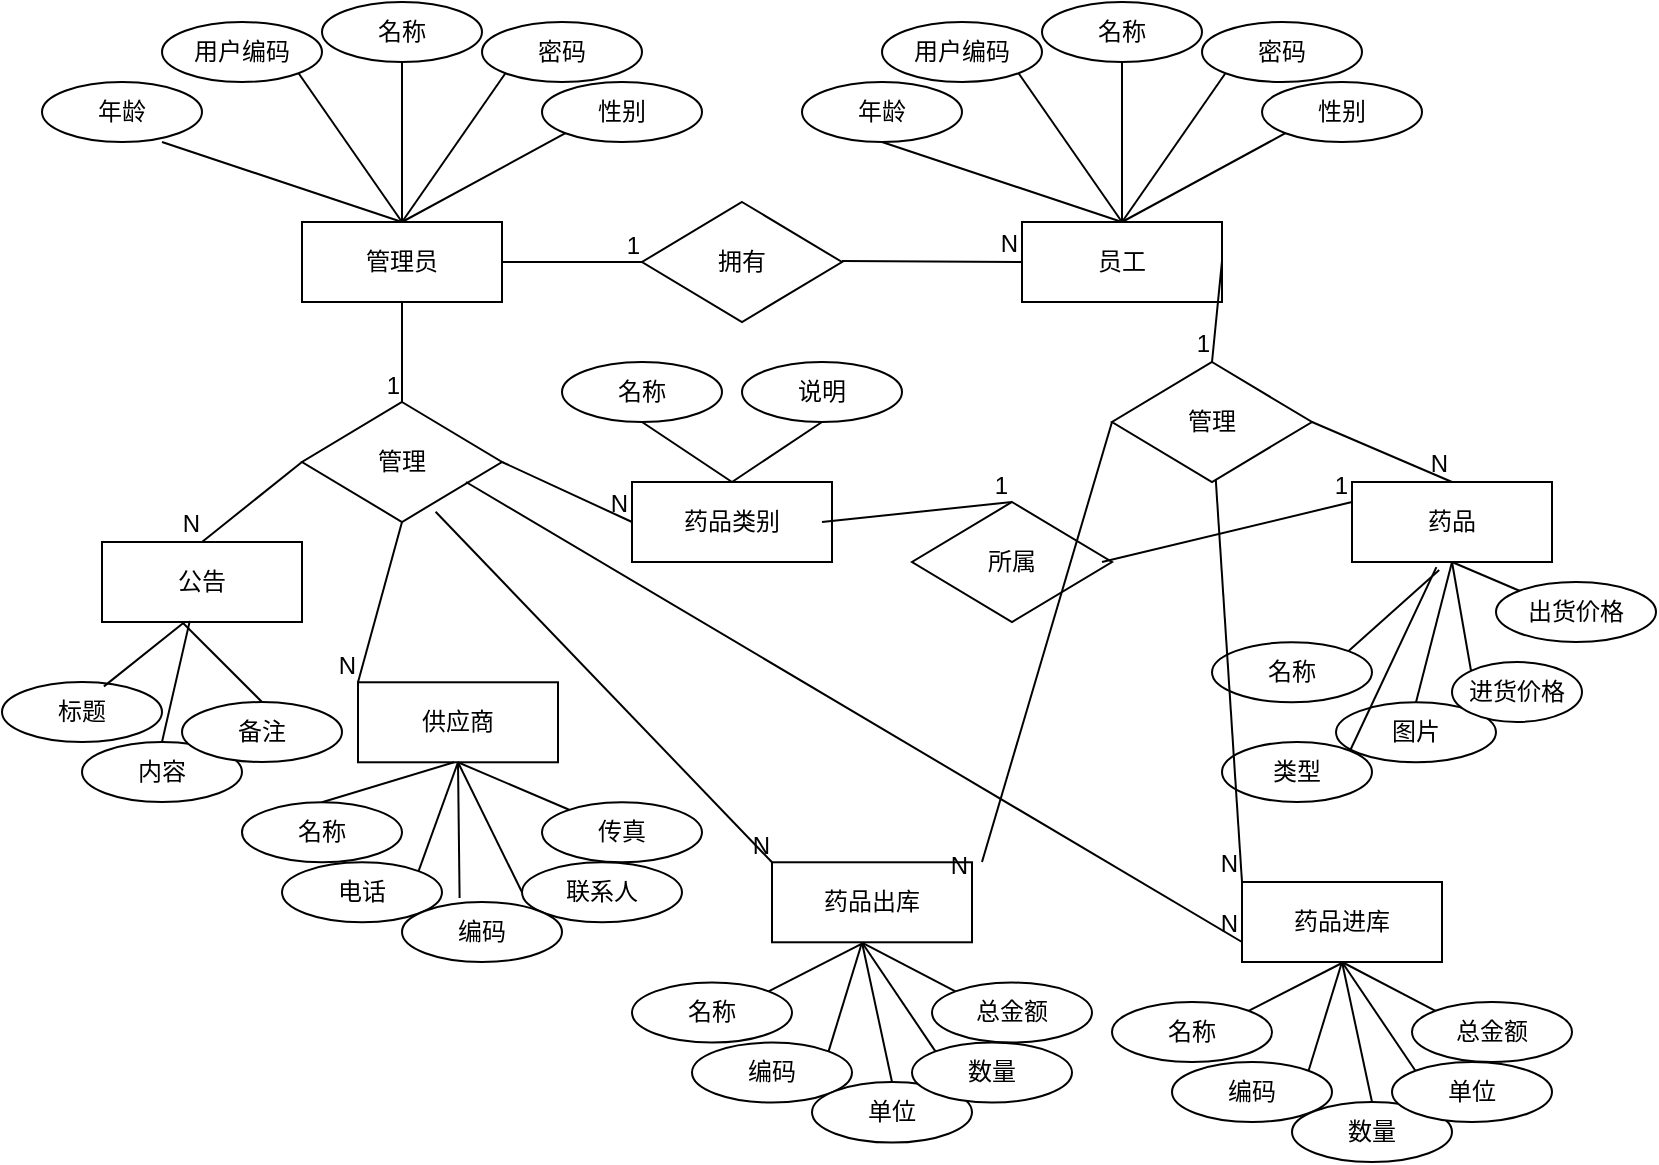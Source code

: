 <mxfile version="24.4.15" type="github">
  <diagram name="第 1 页" id="9ri6KTRYd-GfSEm5Z-P-">
    <mxGraphModel dx="860" dy="379" grid="1" gridSize="10" guides="1" tooltips="1" connect="1" arrows="1" fold="1" page="1" pageScale="1" pageWidth="827" pageHeight="1169" math="0" shadow="0">
      <root>
        <mxCell id="0" />
        <mxCell id="1" parent="0" />
        <mxCell id="kpqCJwKtZSiobrVSdarv-1" value="管理员" style="whiteSpace=wrap;html=1;align=center;" vertex="1" parent="1">
          <mxGeometry x="150" y="130" width="100" height="40" as="geometry" />
        </mxCell>
        <mxCell id="kpqCJwKtZSiobrVSdarv-2" value="用户编码" style="ellipse;whiteSpace=wrap;html=1;align=center;" vertex="1" parent="1">
          <mxGeometry x="80" y="30" width="80" height="30" as="geometry" />
        </mxCell>
        <mxCell id="kpqCJwKtZSiobrVSdarv-3" value="名称" style="ellipse;whiteSpace=wrap;html=1;align=center;" vertex="1" parent="1">
          <mxGeometry x="160" y="20" width="80" height="30" as="geometry" />
        </mxCell>
        <mxCell id="kpqCJwKtZSiobrVSdarv-4" value="密码" style="ellipse;whiteSpace=wrap;html=1;align=center;" vertex="1" parent="1">
          <mxGeometry x="240" y="30" width="80" height="30" as="geometry" />
        </mxCell>
        <mxCell id="kpqCJwKtZSiobrVSdarv-5" value="年龄" style="ellipse;whiteSpace=wrap;html=1;align=center;" vertex="1" parent="1">
          <mxGeometry x="20" y="60" width="80" height="30" as="geometry" />
        </mxCell>
        <mxCell id="kpqCJwKtZSiobrVSdarv-6" value="性别" style="ellipse;whiteSpace=wrap;html=1;align=center;" vertex="1" parent="1">
          <mxGeometry x="270" y="60" width="80" height="30" as="geometry" />
        </mxCell>
        <mxCell id="kpqCJwKtZSiobrVSdarv-10" value="" style="endArrow=none;html=1;rounded=0;exitX=0.5;exitY=1;exitDx=0;exitDy=0;entryX=0.5;entryY=0;entryDx=0;entryDy=0;" edge="1" parent="1" target="kpqCJwKtZSiobrVSdarv-1">
          <mxGeometry relative="1" as="geometry">
            <mxPoint x="80" y="90" as="sourcePoint" />
            <mxPoint x="200" y="190" as="targetPoint" />
          </mxGeometry>
        </mxCell>
        <mxCell id="kpqCJwKtZSiobrVSdarv-11" value="" style="endArrow=none;html=1;rounded=0;exitX=1;exitY=1;exitDx=0;exitDy=0;" edge="1" parent="1" source="kpqCJwKtZSiobrVSdarv-2">
          <mxGeometry relative="1" as="geometry">
            <mxPoint x="90" y="100" as="sourcePoint" />
            <mxPoint x="200" y="130" as="targetPoint" />
          </mxGeometry>
        </mxCell>
        <mxCell id="kpqCJwKtZSiobrVSdarv-12" value="" style="endArrow=none;html=1;rounded=0;exitX=0.5;exitY=1;exitDx=0;exitDy=0;entryX=0.5;entryY=0;entryDx=0;entryDy=0;" edge="1" parent="1" source="kpqCJwKtZSiobrVSdarv-3" target="kpqCJwKtZSiobrVSdarv-1">
          <mxGeometry relative="1" as="geometry">
            <mxPoint x="100" y="110" as="sourcePoint" />
            <mxPoint x="220" y="150" as="targetPoint" />
          </mxGeometry>
        </mxCell>
        <mxCell id="kpqCJwKtZSiobrVSdarv-13" value="" style="endArrow=none;html=1;rounded=0;exitX=0;exitY=1;exitDx=0;exitDy=0;" edge="1" parent="1" source="kpqCJwKtZSiobrVSdarv-4">
          <mxGeometry relative="1" as="geometry">
            <mxPoint x="210" y="60" as="sourcePoint" />
            <mxPoint x="200" y="130" as="targetPoint" />
          </mxGeometry>
        </mxCell>
        <mxCell id="kpqCJwKtZSiobrVSdarv-14" value="" style="endArrow=none;html=1;rounded=0;exitX=0;exitY=1;exitDx=0;exitDy=0;entryX=0.5;entryY=0;entryDx=0;entryDy=0;" edge="1" parent="1" source="kpqCJwKtZSiobrVSdarv-6" target="kpqCJwKtZSiobrVSdarv-1">
          <mxGeometry relative="1" as="geometry">
            <mxPoint x="220" y="70" as="sourcePoint" />
            <mxPoint x="220" y="150" as="targetPoint" />
          </mxGeometry>
        </mxCell>
        <mxCell id="kpqCJwKtZSiobrVSdarv-15" value="员工" style="whiteSpace=wrap;html=1;align=center;" vertex="1" parent="1">
          <mxGeometry x="510" y="130" width="100" height="40" as="geometry" />
        </mxCell>
        <mxCell id="kpqCJwKtZSiobrVSdarv-16" value="用户编码" style="ellipse;whiteSpace=wrap;html=1;align=center;" vertex="1" parent="1">
          <mxGeometry x="440" y="30" width="80" height="30" as="geometry" />
        </mxCell>
        <mxCell id="kpqCJwKtZSiobrVSdarv-17" value="名称" style="ellipse;whiteSpace=wrap;html=1;align=center;" vertex="1" parent="1">
          <mxGeometry x="520" y="20" width="80" height="30" as="geometry" />
        </mxCell>
        <mxCell id="kpqCJwKtZSiobrVSdarv-18" value="密码" style="ellipse;whiteSpace=wrap;html=1;align=center;" vertex="1" parent="1">
          <mxGeometry x="600" y="30" width="80" height="30" as="geometry" />
        </mxCell>
        <mxCell id="kpqCJwKtZSiobrVSdarv-19" value="年龄" style="ellipse;whiteSpace=wrap;html=1;align=center;" vertex="1" parent="1">
          <mxGeometry x="400" y="60" width="80" height="30" as="geometry" />
        </mxCell>
        <mxCell id="kpqCJwKtZSiobrVSdarv-20" value="性别" style="ellipse;whiteSpace=wrap;html=1;align=center;" vertex="1" parent="1">
          <mxGeometry x="630" y="60" width="80" height="30" as="geometry" />
        </mxCell>
        <mxCell id="kpqCJwKtZSiobrVSdarv-21" value="" style="endArrow=none;html=1;rounded=0;exitX=0.5;exitY=1;exitDx=0;exitDy=0;entryX=0.5;entryY=0;entryDx=0;entryDy=0;" edge="1" parent="1" source="kpqCJwKtZSiobrVSdarv-19" target="kpqCJwKtZSiobrVSdarv-15">
          <mxGeometry relative="1" as="geometry">
            <mxPoint x="400" y="190" as="sourcePoint" />
            <mxPoint x="560" y="190" as="targetPoint" />
          </mxGeometry>
        </mxCell>
        <mxCell id="kpqCJwKtZSiobrVSdarv-22" value="" style="endArrow=none;html=1;rounded=0;exitX=1;exitY=1;exitDx=0;exitDy=0;" edge="1" parent="1" source="kpqCJwKtZSiobrVSdarv-16">
          <mxGeometry relative="1" as="geometry">
            <mxPoint x="450" y="100" as="sourcePoint" />
            <mxPoint x="560" y="130" as="targetPoint" />
          </mxGeometry>
        </mxCell>
        <mxCell id="kpqCJwKtZSiobrVSdarv-23" value="" style="endArrow=none;html=1;rounded=0;exitX=0.5;exitY=1;exitDx=0;exitDy=0;entryX=0.5;entryY=0;entryDx=0;entryDy=0;" edge="1" parent="1" source="kpqCJwKtZSiobrVSdarv-17" target="kpqCJwKtZSiobrVSdarv-15">
          <mxGeometry relative="1" as="geometry">
            <mxPoint x="460" y="110" as="sourcePoint" />
            <mxPoint x="580" y="150" as="targetPoint" />
          </mxGeometry>
        </mxCell>
        <mxCell id="kpqCJwKtZSiobrVSdarv-24" value="" style="endArrow=none;html=1;rounded=0;exitX=0;exitY=1;exitDx=0;exitDy=0;" edge="1" parent="1" source="kpqCJwKtZSiobrVSdarv-18">
          <mxGeometry relative="1" as="geometry">
            <mxPoint x="570" y="60" as="sourcePoint" />
            <mxPoint x="560" y="130" as="targetPoint" />
          </mxGeometry>
        </mxCell>
        <mxCell id="kpqCJwKtZSiobrVSdarv-25" value="" style="endArrow=none;html=1;rounded=0;exitX=0;exitY=1;exitDx=0;exitDy=0;entryX=0.5;entryY=0;entryDx=0;entryDy=0;" edge="1" parent="1" source="kpqCJwKtZSiobrVSdarv-20" target="kpqCJwKtZSiobrVSdarv-15">
          <mxGeometry relative="1" as="geometry">
            <mxPoint x="580" y="70" as="sourcePoint" />
            <mxPoint x="580" y="150" as="targetPoint" />
          </mxGeometry>
        </mxCell>
        <mxCell id="kpqCJwKtZSiobrVSdarv-26" value="药品" style="whiteSpace=wrap;html=1;align=center;" vertex="1" parent="1">
          <mxGeometry x="675" y="260" width="100" height="40" as="geometry" />
        </mxCell>
        <mxCell id="kpqCJwKtZSiobrVSdarv-27" value="类型" style="ellipse;whiteSpace=wrap;html=1;align=center;" vertex="1" parent="1">
          <mxGeometry x="610" y="390" width="75" height="30" as="geometry" />
        </mxCell>
        <mxCell id="kpqCJwKtZSiobrVSdarv-28" value="图片" style="ellipse;whiteSpace=wrap;html=1;align=center;" vertex="1" parent="1">
          <mxGeometry x="667" y="370.14" width="80" height="30" as="geometry" />
        </mxCell>
        <mxCell id="kpqCJwKtZSiobrVSdarv-29" value="进货价格" style="ellipse;whiteSpace=wrap;html=1;align=center;" vertex="1" parent="1">
          <mxGeometry x="725" y="350" width="65" height="30" as="geometry" />
        </mxCell>
        <mxCell id="kpqCJwKtZSiobrVSdarv-30" value="名称" style="ellipse;whiteSpace=wrap;html=1;align=center;" vertex="1" parent="1">
          <mxGeometry x="605" y="340.14" width="80" height="30" as="geometry" />
        </mxCell>
        <mxCell id="kpqCJwKtZSiobrVSdarv-31" value="出货价格" style="ellipse;whiteSpace=wrap;html=1;align=center;" vertex="1" parent="1">
          <mxGeometry x="747" y="310" width="80" height="30" as="geometry" />
        </mxCell>
        <mxCell id="kpqCJwKtZSiobrVSdarv-37" value="药品类别" style="whiteSpace=wrap;html=1;align=center;" vertex="1" parent="1">
          <mxGeometry x="315" y="260" width="100" height="40" as="geometry" />
        </mxCell>
        <mxCell id="kpqCJwKtZSiobrVSdarv-38" value="说明" style="ellipse;whiteSpace=wrap;html=1;align=center;" vertex="1" parent="1">
          <mxGeometry x="370" y="200" width="80" height="30" as="geometry" />
        </mxCell>
        <mxCell id="kpqCJwKtZSiobrVSdarv-41" value="名称" style="ellipse;whiteSpace=wrap;html=1;align=center;" vertex="1" parent="1">
          <mxGeometry x="280" y="200" width="80" height="30" as="geometry" />
        </mxCell>
        <mxCell id="kpqCJwKtZSiobrVSdarv-43" value="" style="endArrow=none;html=1;rounded=0;exitX=0.5;exitY=1;exitDx=0;exitDy=0;entryX=0.5;entryY=0;entryDx=0;entryDy=0;" edge="1" parent="1" source="kpqCJwKtZSiobrVSdarv-41" target="kpqCJwKtZSiobrVSdarv-37">
          <mxGeometry relative="1" as="geometry">
            <mxPoint x="205" y="320" as="sourcePoint" />
            <mxPoint x="365" y="320" as="targetPoint" />
          </mxGeometry>
        </mxCell>
        <mxCell id="kpqCJwKtZSiobrVSdarv-44" value="" style="endArrow=none;html=1;rounded=0;exitX=0.5;exitY=1;exitDx=0;exitDy=0;" edge="1" parent="1" source="kpqCJwKtZSiobrVSdarv-38">
          <mxGeometry relative="1" as="geometry">
            <mxPoint x="255" y="230" as="sourcePoint" />
            <mxPoint x="365" y="260" as="targetPoint" />
          </mxGeometry>
        </mxCell>
        <mxCell id="kpqCJwKtZSiobrVSdarv-48" value="供应商" style="whiteSpace=wrap;html=1;align=center;" vertex="1" parent="1">
          <mxGeometry x="178" y="360.14" width="100" height="40" as="geometry" />
        </mxCell>
        <mxCell id="kpqCJwKtZSiobrVSdarv-49" value="名称" style="ellipse;whiteSpace=wrap;html=1;align=center;" vertex="1" parent="1">
          <mxGeometry x="120" y="420.14" width="80" height="30" as="geometry" />
        </mxCell>
        <mxCell id="kpqCJwKtZSiobrVSdarv-50" value="电话" style="ellipse;whiteSpace=wrap;html=1;align=center;" vertex="1" parent="1">
          <mxGeometry x="140" y="450.14" width="80" height="30" as="geometry" />
        </mxCell>
        <mxCell id="kpqCJwKtZSiobrVSdarv-51" value="联系人" style="ellipse;whiteSpace=wrap;html=1;align=center;" vertex="1" parent="1">
          <mxGeometry x="260" y="450.14" width="80" height="30" as="geometry" />
        </mxCell>
        <mxCell id="kpqCJwKtZSiobrVSdarv-52" value="编码" style="ellipse;whiteSpace=wrap;html=1;align=center;" vertex="1" parent="1">
          <mxGeometry x="200" y="470" width="80" height="30" as="geometry" />
        </mxCell>
        <mxCell id="kpqCJwKtZSiobrVSdarv-53" value="传真" style="ellipse;whiteSpace=wrap;html=1;align=center;" vertex="1" parent="1">
          <mxGeometry x="270" y="420.14" width="80" height="30" as="geometry" />
        </mxCell>
        <mxCell id="kpqCJwKtZSiobrVSdarv-59" value="公告" style="whiteSpace=wrap;html=1;align=center;" vertex="1" parent="1">
          <mxGeometry x="50" y="290" width="100" height="40" as="geometry" />
        </mxCell>
        <mxCell id="kpqCJwKtZSiobrVSdarv-60" value="标题" style="ellipse;whiteSpace=wrap;html=1;align=center;" vertex="1" parent="1">
          <mxGeometry y="360" width="80" height="30" as="geometry" />
        </mxCell>
        <mxCell id="kpqCJwKtZSiobrVSdarv-61" value="内容" style="ellipse;whiteSpace=wrap;html=1;align=center;" vertex="1" parent="1">
          <mxGeometry x="40" y="390" width="80" height="30" as="geometry" />
        </mxCell>
        <mxCell id="kpqCJwKtZSiobrVSdarv-62" value="备注" style="ellipse;whiteSpace=wrap;html=1;align=center;" vertex="1" parent="1">
          <mxGeometry x="90" y="370" width="80" height="30" as="geometry" />
        </mxCell>
        <mxCell id="kpqCJwKtZSiobrVSdarv-69" value="拥有" style="shape=rhombus;perimeter=rhombusPerimeter;whiteSpace=wrap;html=1;align=center;" vertex="1" parent="1">
          <mxGeometry x="320" y="120" width="100" height="60" as="geometry" />
        </mxCell>
        <mxCell id="kpqCJwKtZSiobrVSdarv-73" value="" style="endArrow=none;html=1;rounded=0;" edge="1" parent="1">
          <mxGeometry relative="1" as="geometry">
            <mxPoint x="250" y="150" as="sourcePoint" />
            <mxPoint x="320" y="150" as="targetPoint" />
          </mxGeometry>
        </mxCell>
        <mxCell id="kpqCJwKtZSiobrVSdarv-74" value="1" style="resizable=0;html=1;whiteSpace=wrap;align=right;verticalAlign=bottom;" connectable="0" vertex="1" parent="kpqCJwKtZSiobrVSdarv-73">
          <mxGeometry x="1" relative="1" as="geometry" />
        </mxCell>
        <mxCell id="kpqCJwKtZSiobrVSdarv-75" value="" style="endArrow=none;html=1;rounded=0;entryX=0;entryY=0.5;entryDx=0;entryDy=0;" edge="1" parent="1" target="kpqCJwKtZSiobrVSdarv-15">
          <mxGeometry relative="1" as="geometry">
            <mxPoint x="420" y="149.55" as="sourcePoint" />
            <mxPoint x="580" y="149.55" as="targetPoint" />
          </mxGeometry>
        </mxCell>
        <mxCell id="kpqCJwKtZSiobrVSdarv-76" value="N" style="resizable=0;html=1;whiteSpace=wrap;align=right;verticalAlign=bottom;" connectable="0" vertex="1" parent="kpqCJwKtZSiobrVSdarv-75">
          <mxGeometry x="1" relative="1" as="geometry" />
        </mxCell>
        <mxCell id="kpqCJwKtZSiobrVSdarv-77" value="管理" style="shape=rhombus;perimeter=rhombusPerimeter;whiteSpace=wrap;html=1;align=center;" vertex="1" parent="1">
          <mxGeometry x="150" y="220" width="100" height="60" as="geometry" />
        </mxCell>
        <mxCell id="kpqCJwKtZSiobrVSdarv-80" value="" style="endArrow=none;html=1;rounded=0;entryX=0.5;entryY=0;entryDx=0;entryDy=0;exitX=0.5;exitY=1;exitDx=0;exitDy=0;" edge="1" parent="1" source="kpqCJwKtZSiobrVSdarv-1" target="kpqCJwKtZSiobrVSdarv-77">
          <mxGeometry relative="1" as="geometry">
            <mxPoint x="30" y="190" as="sourcePoint" />
            <mxPoint x="190" y="190" as="targetPoint" />
          </mxGeometry>
        </mxCell>
        <mxCell id="kpqCJwKtZSiobrVSdarv-81" value="1" style="resizable=0;html=1;whiteSpace=wrap;align=right;verticalAlign=bottom;" connectable="0" vertex="1" parent="kpqCJwKtZSiobrVSdarv-80">
          <mxGeometry x="1" relative="1" as="geometry" />
        </mxCell>
        <mxCell id="kpqCJwKtZSiobrVSdarv-82" value="" style="endArrow=none;html=1;rounded=0;entryX=0;entryY=0.5;entryDx=0;entryDy=0;" edge="1" parent="1" target="kpqCJwKtZSiobrVSdarv-37">
          <mxGeometry relative="1" as="geometry">
            <mxPoint x="250" y="250" as="sourcePoint" />
            <mxPoint x="410" y="250" as="targetPoint" />
          </mxGeometry>
        </mxCell>
        <mxCell id="kpqCJwKtZSiobrVSdarv-83" value="N" style="resizable=0;html=1;whiteSpace=wrap;align=right;verticalAlign=bottom;" connectable="0" vertex="1" parent="kpqCJwKtZSiobrVSdarv-82">
          <mxGeometry x="1" relative="1" as="geometry" />
        </mxCell>
        <mxCell id="kpqCJwKtZSiobrVSdarv-84" value="" style="endArrow=none;html=1;rounded=0;exitX=0;exitY=1;exitDx=0;exitDy=0;entryX=0.637;entryY=0.073;entryDx=0;entryDy=0;entryPerimeter=0;" edge="1" parent="1" target="kpqCJwKtZSiobrVSdarv-60">
          <mxGeometry relative="1" as="geometry">
            <mxPoint x="91.284" y="330.002" as="sourcePoint" />
            <mxPoint x="60" y="350" as="targetPoint" />
          </mxGeometry>
        </mxCell>
        <mxCell id="kpqCJwKtZSiobrVSdarv-85" value="" style="endArrow=none;html=1;rounded=0;exitX=0.439;exitY=0.986;exitDx=0;exitDy=0;entryX=0.5;entryY=0;entryDx=0;entryDy=0;exitPerimeter=0;" edge="1" parent="1" source="kpqCJwKtZSiobrVSdarv-59" target="kpqCJwKtZSiobrVSdarv-61">
          <mxGeometry relative="1" as="geometry">
            <mxPoint x="101.284" y="340.002" as="sourcePoint" />
            <mxPoint x="61" y="372" as="targetPoint" />
          </mxGeometry>
        </mxCell>
        <mxCell id="kpqCJwKtZSiobrVSdarv-86" value="" style="endArrow=none;html=1;rounded=0;entryX=0.5;entryY=0;entryDx=0;entryDy=0;" edge="1" parent="1" target="kpqCJwKtZSiobrVSdarv-62">
          <mxGeometry relative="1" as="geometry">
            <mxPoint x="90" y="330" as="sourcePoint" />
            <mxPoint x="71" y="382" as="targetPoint" />
          </mxGeometry>
        </mxCell>
        <mxCell id="kpqCJwKtZSiobrVSdarv-88" value="" style="endArrow=none;html=1;rounded=0;entryX=0.5;entryY=0;entryDx=0;entryDy=0;exitX=0;exitY=0.5;exitDx=0;exitDy=0;" edge="1" parent="1" source="kpqCJwKtZSiobrVSdarv-77" target="kpqCJwKtZSiobrVSdarv-59">
          <mxGeometry relative="1" as="geometry">
            <mxPoint x="30" y="250" as="sourcePoint" />
            <mxPoint x="190" y="250" as="targetPoint" />
          </mxGeometry>
        </mxCell>
        <mxCell id="kpqCJwKtZSiobrVSdarv-89" value="N" style="resizable=0;html=1;whiteSpace=wrap;align=right;verticalAlign=bottom;" connectable="0" vertex="1" parent="kpqCJwKtZSiobrVSdarv-88">
          <mxGeometry x="1" relative="1" as="geometry" />
        </mxCell>
        <mxCell id="kpqCJwKtZSiobrVSdarv-92" value="" style="endArrow=none;html=1;rounded=0;exitX=0.439;exitY=0.986;exitDx=0;exitDy=0;entryX=0.5;entryY=0;entryDx=0;entryDy=0;exitPerimeter=0;" edge="1" parent="1" target="kpqCJwKtZSiobrVSdarv-49">
          <mxGeometry relative="1" as="geometry">
            <mxPoint x="226" y="400.14" as="sourcePoint" />
            <mxPoint x="242" y="461.14" as="targetPoint" />
          </mxGeometry>
        </mxCell>
        <mxCell id="kpqCJwKtZSiobrVSdarv-93" value="" style="endArrow=none;html=1;rounded=0;exitX=0.5;exitY=1;exitDx=0;exitDy=0;entryX=1;entryY=0;entryDx=0;entryDy=0;" edge="1" parent="1" source="kpqCJwKtZSiobrVSdarv-48" target="kpqCJwKtZSiobrVSdarv-50">
          <mxGeometry relative="1" as="geometry">
            <mxPoint x="236" y="410.14" as="sourcePoint" />
            <mxPoint x="170" y="430.14" as="targetPoint" />
          </mxGeometry>
        </mxCell>
        <mxCell id="kpqCJwKtZSiobrVSdarv-94" value="" style="endArrow=none;html=1;rounded=0;exitX=0.5;exitY=1;exitDx=0;exitDy=0;entryX=0.435;entryY=-0.073;entryDx=0;entryDy=0;entryPerimeter=0;" edge="1" parent="1" source="kpqCJwKtZSiobrVSdarv-48">
          <mxGeometry relative="1" as="geometry">
            <mxPoint x="246" y="420.14" as="sourcePoint" />
            <mxPoint x="228.8" y="467.95" as="targetPoint" />
          </mxGeometry>
        </mxCell>
        <mxCell id="kpqCJwKtZSiobrVSdarv-95" value="" style="endArrow=none;html=1;rounded=0;entryX=0;entryY=0.5;entryDx=0;entryDy=0;exitX=0.5;exitY=1;exitDx=0;exitDy=0;" edge="1" parent="1" source="kpqCJwKtZSiobrVSdarv-48" target="kpqCJwKtZSiobrVSdarv-51">
          <mxGeometry relative="1" as="geometry">
            <mxPoint x="240" y="410.14" as="sourcePoint" />
            <mxPoint x="190" y="450.14" as="targetPoint" />
          </mxGeometry>
        </mxCell>
        <mxCell id="kpqCJwKtZSiobrVSdarv-96" value="" style="endArrow=none;html=1;rounded=0;exitX=0.5;exitY=1;exitDx=0;exitDy=0;" edge="1" parent="1" source="kpqCJwKtZSiobrVSdarv-48" target="kpqCJwKtZSiobrVSdarv-53">
          <mxGeometry relative="1" as="geometry">
            <mxPoint x="230" y="410.14" as="sourcePoint" />
            <mxPoint x="200" y="460.14" as="targetPoint" />
          </mxGeometry>
        </mxCell>
        <mxCell id="kpqCJwKtZSiobrVSdarv-97" value="" style="endArrow=none;html=1;rounded=0;entryX=0;entryY=0;entryDx=0;entryDy=0;" edge="1" parent="1" target="kpqCJwKtZSiobrVSdarv-48">
          <mxGeometry relative="1" as="geometry">
            <mxPoint x="200" y="280" as="sourcePoint" />
            <mxPoint x="265" y="310" as="targetPoint" />
          </mxGeometry>
        </mxCell>
        <mxCell id="kpqCJwKtZSiobrVSdarv-98" value="N" style="resizable=0;html=1;whiteSpace=wrap;align=right;verticalAlign=bottom;" connectable="0" vertex="1" parent="kpqCJwKtZSiobrVSdarv-97">
          <mxGeometry x="1" relative="1" as="geometry" />
        </mxCell>
        <mxCell id="kpqCJwKtZSiobrVSdarv-100" value="" style="endArrow=none;html=1;rounded=0;exitX=0.436;exitY=1.1;exitDx=0;exitDy=0;entryX=1;entryY=0;entryDx=0;entryDy=0;exitPerimeter=0;" edge="1" parent="1" source="kpqCJwKtZSiobrVSdarv-26" target="kpqCJwKtZSiobrVSdarv-30">
          <mxGeometry relative="1" as="geometry">
            <mxPoint x="671" y="330" as="sourcePoint" />
            <mxPoint x="590" y="375" as="targetPoint" />
          </mxGeometry>
        </mxCell>
        <mxCell id="kpqCJwKtZSiobrVSdarv-101" value="" style="endArrow=none;html=1;rounded=0;entryX=1;entryY=0;entryDx=0;entryDy=0;exitX=0.422;exitY=1.064;exitDx=0;exitDy=0;exitPerimeter=0;" edge="1" parent="1" source="kpqCJwKtZSiobrVSdarv-26" target="kpqCJwKtZSiobrVSdarv-27">
          <mxGeometry relative="1" as="geometry">
            <mxPoint x="670" y="330" as="sourcePoint" />
            <mxPoint x="634" y="365" as="targetPoint" />
          </mxGeometry>
        </mxCell>
        <mxCell id="kpqCJwKtZSiobrVSdarv-102" value="" style="endArrow=none;html=1;rounded=0;entryX=0.5;entryY=0;entryDx=0;entryDy=0;exitX=0.5;exitY=1;exitDx=0;exitDy=0;" edge="1" parent="1" source="kpqCJwKtZSiobrVSdarv-26" target="kpqCJwKtZSiobrVSdarv-28">
          <mxGeometry relative="1" as="geometry">
            <mxPoint x="670" y="330" as="sourcePoint" />
            <mxPoint x="644" y="375" as="targetPoint" />
          </mxGeometry>
        </mxCell>
        <mxCell id="kpqCJwKtZSiobrVSdarv-103" value="" style="endArrow=none;html=1;rounded=0;entryX=0;entryY=0;entryDx=0;entryDy=0;exitX=0.5;exitY=1;exitDx=0;exitDy=0;" edge="1" parent="1" source="kpqCJwKtZSiobrVSdarv-26" target="kpqCJwKtZSiobrVSdarv-29">
          <mxGeometry relative="1" as="geometry">
            <mxPoint x="670" y="330" as="sourcePoint" />
            <mxPoint x="654" y="385" as="targetPoint" />
          </mxGeometry>
        </mxCell>
        <mxCell id="kpqCJwKtZSiobrVSdarv-104" value="" style="endArrow=none;html=1;rounded=0;exitX=0;exitY=0;exitDx=0;exitDy=0;entryX=0.5;entryY=1;entryDx=0;entryDy=0;" edge="1" parent="1" source="kpqCJwKtZSiobrVSdarv-31" target="kpqCJwKtZSiobrVSdarv-26">
          <mxGeometry relative="1" as="geometry">
            <mxPoint x="711" y="370" as="sourcePoint" />
            <mxPoint x="664" y="395" as="targetPoint" />
          </mxGeometry>
        </mxCell>
        <mxCell id="kpqCJwKtZSiobrVSdarv-105" value="管理" style="shape=rhombus;perimeter=rhombusPerimeter;whiteSpace=wrap;html=1;align=center;" vertex="1" parent="1">
          <mxGeometry x="555" y="200" width="100" height="60" as="geometry" />
        </mxCell>
        <mxCell id="kpqCJwKtZSiobrVSdarv-106" value="" style="endArrow=none;html=1;rounded=0;entryX=0.5;entryY=0;entryDx=0;entryDy=0;" edge="1" parent="1" target="kpqCJwKtZSiobrVSdarv-105">
          <mxGeometry relative="1" as="geometry">
            <mxPoint x="610" y="149.55" as="sourcePoint" />
            <mxPoint x="680" y="149.55" as="targetPoint" />
          </mxGeometry>
        </mxCell>
        <mxCell id="kpqCJwKtZSiobrVSdarv-107" value="1" style="resizable=0;html=1;whiteSpace=wrap;align=right;verticalAlign=bottom;" connectable="0" vertex="1" parent="kpqCJwKtZSiobrVSdarv-106">
          <mxGeometry x="1" relative="1" as="geometry" />
        </mxCell>
        <mxCell id="kpqCJwKtZSiobrVSdarv-108" value="" style="endArrow=none;html=1;rounded=0;exitX=1;exitY=0.5;exitDx=0;exitDy=0;entryX=0.5;entryY=0;entryDx=0;entryDy=0;" edge="1" parent="1" source="kpqCJwKtZSiobrVSdarv-105" target="kpqCJwKtZSiobrVSdarv-26">
          <mxGeometry relative="1" as="geometry">
            <mxPoint x="600" y="450" as="sourcePoint" />
            <mxPoint x="760" y="450" as="targetPoint" />
          </mxGeometry>
        </mxCell>
        <mxCell id="kpqCJwKtZSiobrVSdarv-109" value="N" style="resizable=0;html=1;whiteSpace=wrap;align=right;verticalAlign=bottom;" connectable="0" vertex="1" parent="kpqCJwKtZSiobrVSdarv-108">
          <mxGeometry x="1" relative="1" as="geometry" />
        </mxCell>
        <mxCell id="kpqCJwKtZSiobrVSdarv-110" value="所属" style="shape=rhombus;perimeter=rhombusPerimeter;whiteSpace=wrap;html=1;align=center;" vertex="1" parent="1">
          <mxGeometry x="455" y="270" width="100" height="60" as="geometry" />
        </mxCell>
        <mxCell id="kpqCJwKtZSiobrVSdarv-111" value="" style="endArrow=none;html=1;rounded=0;entryX=0.5;entryY=0;entryDx=0;entryDy=0;" edge="1" parent="1" target="kpqCJwKtZSiobrVSdarv-110">
          <mxGeometry relative="1" as="geometry">
            <mxPoint x="410" y="280" as="sourcePoint" />
            <mxPoint x="495" y="270" as="targetPoint" />
          </mxGeometry>
        </mxCell>
        <mxCell id="kpqCJwKtZSiobrVSdarv-112" value="1" style="resizable=0;html=1;whiteSpace=wrap;align=right;verticalAlign=bottom;" connectable="0" vertex="1" parent="kpqCJwKtZSiobrVSdarv-111">
          <mxGeometry x="1" relative="1" as="geometry" />
        </mxCell>
        <mxCell id="kpqCJwKtZSiobrVSdarv-113" value="" style="endArrow=none;html=1;rounded=0;entryX=0;entryY=0.25;entryDx=0;entryDy=0;" edge="1" parent="1" target="kpqCJwKtZSiobrVSdarv-26">
          <mxGeometry relative="1" as="geometry">
            <mxPoint x="550" y="300" as="sourcePoint" />
            <mxPoint x="710" y="300" as="targetPoint" />
          </mxGeometry>
        </mxCell>
        <mxCell id="kpqCJwKtZSiobrVSdarv-114" value="1" style="resizable=0;html=1;whiteSpace=wrap;align=right;verticalAlign=bottom;" connectable="0" vertex="1" parent="kpqCJwKtZSiobrVSdarv-113">
          <mxGeometry x="1" relative="1" as="geometry" />
        </mxCell>
        <mxCell id="kpqCJwKtZSiobrVSdarv-115" value="药品进库" style="whiteSpace=wrap;html=1;align=center;" vertex="1" parent="1">
          <mxGeometry x="620" y="460" width="100" height="40" as="geometry" />
        </mxCell>
        <mxCell id="kpqCJwKtZSiobrVSdarv-116" value="编码" style="ellipse;whiteSpace=wrap;html=1;align=center;" vertex="1" parent="1">
          <mxGeometry x="585" y="550" width="80" height="30" as="geometry" />
        </mxCell>
        <mxCell id="kpqCJwKtZSiobrVSdarv-117" value="数量" style="ellipse;whiteSpace=wrap;html=1;align=center;" vertex="1" parent="1">
          <mxGeometry x="645" y="570" width="80" height="30" as="geometry" />
        </mxCell>
        <mxCell id="kpqCJwKtZSiobrVSdarv-118" value="单位" style="ellipse;whiteSpace=wrap;html=1;align=center;" vertex="1" parent="1">
          <mxGeometry x="695" y="550" width="80" height="30" as="geometry" />
        </mxCell>
        <mxCell id="kpqCJwKtZSiobrVSdarv-119" value="名称" style="ellipse;whiteSpace=wrap;html=1;align=center;" vertex="1" parent="1">
          <mxGeometry x="555" y="520" width="80" height="30" as="geometry" />
        </mxCell>
        <mxCell id="kpqCJwKtZSiobrVSdarv-120" value="总金额" style="ellipse;whiteSpace=wrap;html=1;align=center;" vertex="1" parent="1">
          <mxGeometry x="705" y="520" width="80" height="30" as="geometry" />
        </mxCell>
        <mxCell id="kpqCJwKtZSiobrVSdarv-121" value="" style="endArrow=none;html=1;rounded=0;exitX=0;exitY=1;exitDx=0;exitDy=0;entryX=1;entryY=0;entryDx=0;entryDy=0;" edge="1" parent="1" target="kpqCJwKtZSiobrVSdarv-119">
          <mxGeometry relative="1" as="geometry">
            <mxPoint x="671" y="500" as="sourcePoint" />
            <mxPoint x="590" y="545" as="targetPoint" />
          </mxGeometry>
        </mxCell>
        <mxCell id="kpqCJwKtZSiobrVSdarv-122" value="" style="endArrow=none;html=1;rounded=0;entryX=1;entryY=0;entryDx=0;entryDy=0;" edge="1" parent="1" target="kpqCJwKtZSiobrVSdarv-116">
          <mxGeometry relative="1" as="geometry">
            <mxPoint x="670" y="500" as="sourcePoint" />
            <mxPoint x="634" y="535" as="targetPoint" />
          </mxGeometry>
        </mxCell>
        <mxCell id="kpqCJwKtZSiobrVSdarv-123" value="" style="endArrow=none;html=1;rounded=0;entryX=0.5;entryY=0;entryDx=0;entryDy=0;" edge="1" parent="1" target="kpqCJwKtZSiobrVSdarv-117">
          <mxGeometry relative="1" as="geometry">
            <mxPoint x="670" y="500" as="sourcePoint" />
            <mxPoint x="644" y="545" as="targetPoint" />
          </mxGeometry>
        </mxCell>
        <mxCell id="kpqCJwKtZSiobrVSdarv-124" value="" style="endArrow=none;html=1;rounded=0;entryX=0;entryY=0;entryDx=0;entryDy=0;" edge="1" parent="1" target="kpqCJwKtZSiobrVSdarv-118">
          <mxGeometry relative="1" as="geometry">
            <mxPoint x="670" y="500" as="sourcePoint" />
            <mxPoint x="654" y="555" as="targetPoint" />
          </mxGeometry>
        </mxCell>
        <mxCell id="kpqCJwKtZSiobrVSdarv-125" value="" style="endArrow=none;html=1;rounded=0;exitX=0;exitY=0;exitDx=0;exitDy=0;entryX=0.5;entryY=1;entryDx=0;entryDy=0;" edge="1" parent="1" source="kpqCJwKtZSiobrVSdarv-120" target="kpqCJwKtZSiobrVSdarv-115">
          <mxGeometry relative="1" as="geometry">
            <mxPoint x="711" y="540" as="sourcePoint" />
            <mxPoint x="664" y="565" as="targetPoint" />
          </mxGeometry>
        </mxCell>
        <mxCell id="kpqCJwKtZSiobrVSdarv-129" value="编码" style="ellipse;whiteSpace=wrap;html=1;align=center;" vertex="1" parent="1">
          <mxGeometry x="345" y="540.28" width="80" height="30" as="geometry" />
        </mxCell>
        <mxCell id="kpqCJwKtZSiobrVSdarv-130" value="单位" style="ellipse;whiteSpace=wrap;html=1;align=center;" vertex="1" parent="1">
          <mxGeometry x="405" y="560" width="80" height="30.28" as="geometry" />
        </mxCell>
        <mxCell id="kpqCJwKtZSiobrVSdarv-131" value="数量" style="ellipse;whiteSpace=wrap;html=1;align=center;" vertex="1" parent="1">
          <mxGeometry x="455" y="540.28" width="80" height="30" as="geometry" />
        </mxCell>
        <mxCell id="kpqCJwKtZSiobrVSdarv-132" value="名称" style="ellipse;whiteSpace=wrap;html=1;align=center;" vertex="1" parent="1">
          <mxGeometry x="315" y="510.28" width="80" height="30" as="geometry" />
        </mxCell>
        <mxCell id="kpqCJwKtZSiobrVSdarv-133" value="总金额" style="ellipse;whiteSpace=wrap;html=1;align=center;" vertex="1" parent="1">
          <mxGeometry x="465" y="510.28" width="80" height="30" as="geometry" />
        </mxCell>
        <mxCell id="kpqCJwKtZSiobrVSdarv-134" value="" style="endArrow=none;html=1;rounded=0;exitX=0;exitY=1;exitDx=0;exitDy=0;entryX=1;entryY=0;entryDx=0;entryDy=0;" edge="1" parent="1" target="kpqCJwKtZSiobrVSdarv-132">
          <mxGeometry relative="1" as="geometry">
            <mxPoint x="431" y="490.28" as="sourcePoint" />
            <mxPoint x="350" y="535.28" as="targetPoint" />
          </mxGeometry>
        </mxCell>
        <mxCell id="kpqCJwKtZSiobrVSdarv-135" value="" style="endArrow=none;html=1;rounded=0;entryX=1;entryY=0;entryDx=0;entryDy=0;" edge="1" parent="1" target="kpqCJwKtZSiobrVSdarv-129">
          <mxGeometry relative="1" as="geometry">
            <mxPoint x="430" y="490.28" as="sourcePoint" />
            <mxPoint x="394" y="525.28" as="targetPoint" />
          </mxGeometry>
        </mxCell>
        <mxCell id="kpqCJwKtZSiobrVSdarv-136" value="" style="endArrow=none;html=1;rounded=0;entryX=0.5;entryY=0;entryDx=0;entryDy=0;" edge="1" parent="1" target="kpqCJwKtZSiobrVSdarv-130">
          <mxGeometry relative="1" as="geometry">
            <mxPoint x="430" y="490.28" as="sourcePoint" />
            <mxPoint x="404" y="535.28" as="targetPoint" />
          </mxGeometry>
        </mxCell>
        <mxCell id="kpqCJwKtZSiobrVSdarv-137" value="" style="endArrow=none;html=1;rounded=0;entryX=0;entryY=0;entryDx=0;entryDy=0;" edge="1" parent="1" target="kpqCJwKtZSiobrVSdarv-131">
          <mxGeometry relative="1" as="geometry">
            <mxPoint x="430" y="490.28" as="sourcePoint" />
            <mxPoint x="414" y="545.28" as="targetPoint" />
          </mxGeometry>
        </mxCell>
        <mxCell id="kpqCJwKtZSiobrVSdarv-138" value="" style="endArrow=none;html=1;rounded=0;exitX=0;exitY=0;exitDx=0;exitDy=0;entryX=0.5;entryY=1;entryDx=0;entryDy=0;" edge="1" parent="1" source="kpqCJwKtZSiobrVSdarv-133">
          <mxGeometry relative="1" as="geometry">
            <mxPoint x="471" y="530.28" as="sourcePoint" />
            <mxPoint x="430" y="490.28" as="targetPoint" />
          </mxGeometry>
        </mxCell>
        <mxCell id="kpqCJwKtZSiobrVSdarv-142" value="药品出库" style="whiteSpace=wrap;html=1;align=center;" vertex="1" parent="1">
          <mxGeometry x="385" y="450.14" width="100" height="40" as="geometry" />
        </mxCell>
        <mxCell id="kpqCJwKtZSiobrVSdarv-143" value="" style="endArrow=none;html=1;rounded=0;entryX=0;entryY=0;entryDx=0;entryDy=0;exitX=0.668;exitY=0.915;exitDx=0;exitDy=0;exitPerimeter=0;" edge="1" parent="1" source="kpqCJwKtZSiobrVSdarv-77" target="kpqCJwKtZSiobrVSdarv-142">
          <mxGeometry relative="1" as="geometry">
            <mxPoint x="210" y="290" as="sourcePoint" />
            <mxPoint x="188" y="370" as="targetPoint" />
          </mxGeometry>
        </mxCell>
        <mxCell id="kpqCJwKtZSiobrVSdarv-144" value="N" style="resizable=0;html=1;whiteSpace=wrap;align=right;verticalAlign=bottom;" connectable="0" vertex="1" parent="kpqCJwKtZSiobrVSdarv-143">
          <mxGeometry x="1" relative="1" as="geometry" />
        </mxCell>
        <mxCell id="kpqCJwKtZSiobrVSdarv-145" value="" style="endArrow=none;html=1;rounded=0;exitX=0.668;exitY=0.915;exitDx=0;exitDy=0;exitPerimeter=0;entryX=0;entryY=0.75;entryDx=0;entryDy=0;" edge="1" parent="1" target="kpqCJwKtZSiobrVSdarv-115">
          <mxGeometry relative="1" as="geometry">
            <mxPoint x="232" y="260" as="sourcePoint" />
            <mxPoint x="610" y="490" as="targetPoint" />
          </mxGeometry>
        </mxCell>
        <mxCell id="kpqCJwKtZSiobrVSdarv-146" value="N" style="resizable=0;html=1;whiteSpace=wrap;align=right;verticalAlign=bottom;" connectable="0" vertex="1" parent="kpqCJwKtZSiobrVSdarv-145">
          <mxGeometry x="1" relative="1" as="geometry" />
        </mxCell>
        <mxCell id="kpqCJwKtZSiobrVSdarv-148" value="" style="endArrow=none;html=1;rounded=0;entryX=0;entryY=0;entryDx=0;entryDy=0;" edge="1" parent="1" source="kpqCJwKtZSiobrVSdarv-105" target="kpqCJwKtZSiobrVSdarv-115">
          <mxGeometry relative="1" as="geometry">
            <mxPoint x="430" y="340" as="sourcePoint" />
            <mxPoint x="590" y="340" as="targetPoint" />
          </mxGeometry>
        </mxCell>
        <mxCell id="kpqCJwKtZSiobrVSdarv-149" value="N" style="resizable=0;html=1;whiteSpace=wrap;align=right;verticalAlign=bottom;" connectable="0" vertex="1" parent="kpqCJwKtZSiobrVSdarv-148">
          <mxGeometry x="1" relative="1" as="geometry" />
        </mxCell>
        <mxCell id="kpqCJwKtZSiobrVSdarv-150" value="" style="endArrow=none;html=1;rounded=0;exitX=0;exitY=0.5;exitDx=0;exitDy=0;" edge="1" parent="1" source="kpqCJwKtZSiobrVSdarv-105">
          <mxGeometry relative="1" as="geometry">
            <mxPoint x="440" y="350" as="sourcePoint" />
            <mxPoint x="490" y="450" as="targetPoint" />
          </mxGeometry>
        </mxCell>
        <mxCell id="kpqCJwKtZSiobrVSdarv-151" value="N" style="resizable=0;html=1;whiteSpace=wrap;align=right;verticalAlign=bottom;" connectable="0" vertex="1" parent="kpqCJwKtZSiobrVSdarv-150">
          <mxGeometry x="1" relative="1" as="geometry">
            <mxPoint x="-5" y="10" as="offset" />
          </mxGeometry>
        </mxCell>
      </root>
    </mxGraphModel>
  </diagram>
</mxfile>
